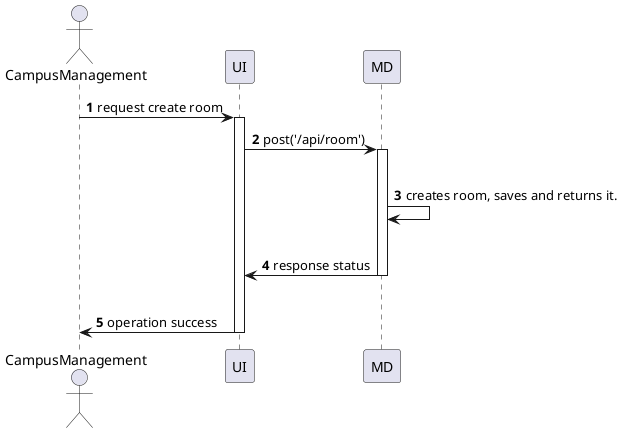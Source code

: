 @startuml
'https://plantuml.com/sequence-diagram

autonumber

actor CampusManagement as U
participant UI as UI
participant MD  as R

U -> UI : request create room
activate UI
UI -> R : post('/api/room')

activate R
|||
R -> R : creates room, saves and returns it.
|||
R -> UI : response status
deactivate R
|||
UI -> U : operation success
deactivate UI

@enduml
